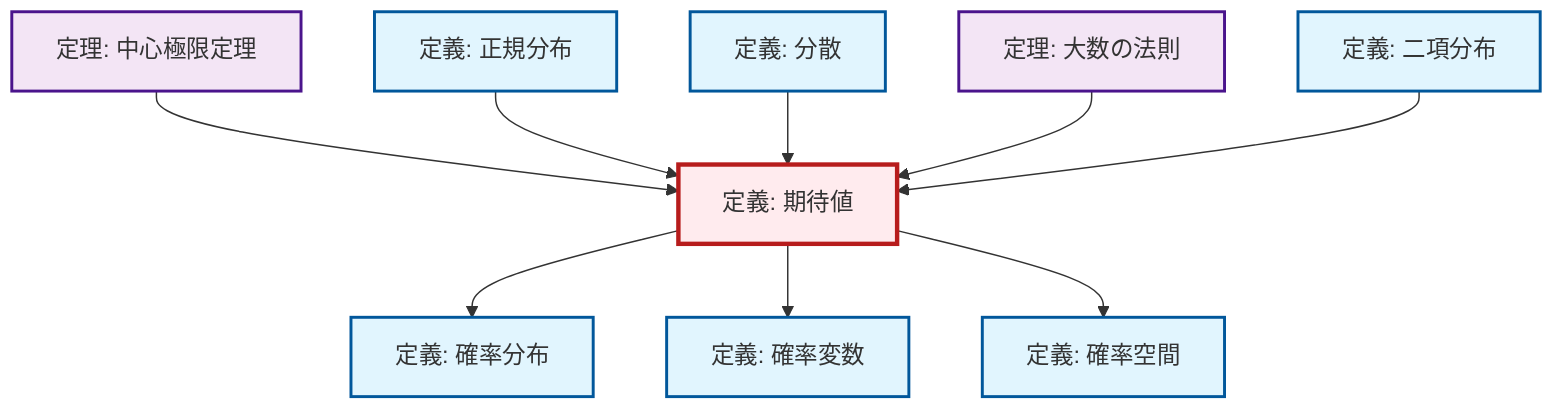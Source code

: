 graph TD
    classDef definition fill:#e1f5fe,stroke:#01579b,stroke-width:2px
    classDef theorem fill:#f3e5f5,stroke:#4a148c,stroke-width:2px
    classDef axiom fill:#fff3e0,stroke:#e65100,stroke-width:2px
    classDef example fill:#e8f5e9,stroke:#1b5e20,stroke-width:2px
    classDef current fill:#ffebee,stroke:#b71c1c,stroke-width:3px
    thm-central-limit["定理: 中心極限定理"]:::theorem
    thm-law-of-large-numbers["定理: 大数の法則"]:::theorem
    def-probability-space["定義: 確率空間"]:::definition
    def-probability-distribution["定義: 確率分布"]:::definition
    def-expectation["定義: 期待値"]:::definition
    def-normal-distribution["定義: 正規分布"]:::definition
    def-variance["定義: 分散"]:::definition
    def-binomial-distribution["定義: 二項分布"]:::definition
    def-random-variable["定義: 確率変数"]:::definition
    thm-central-limit --> def-expectation
    def-expectation --> def-probability-distribution
    def-normal-distribution --> def-expectation
    def-expectation --> def-random-variable
    def-variance --> def-expectation
    thm-law-of-large-numbers --> def-expectation
    def-binomial-distribution --> def-expectation
    def-expectation --> def-probability-space
    class def-expectation current